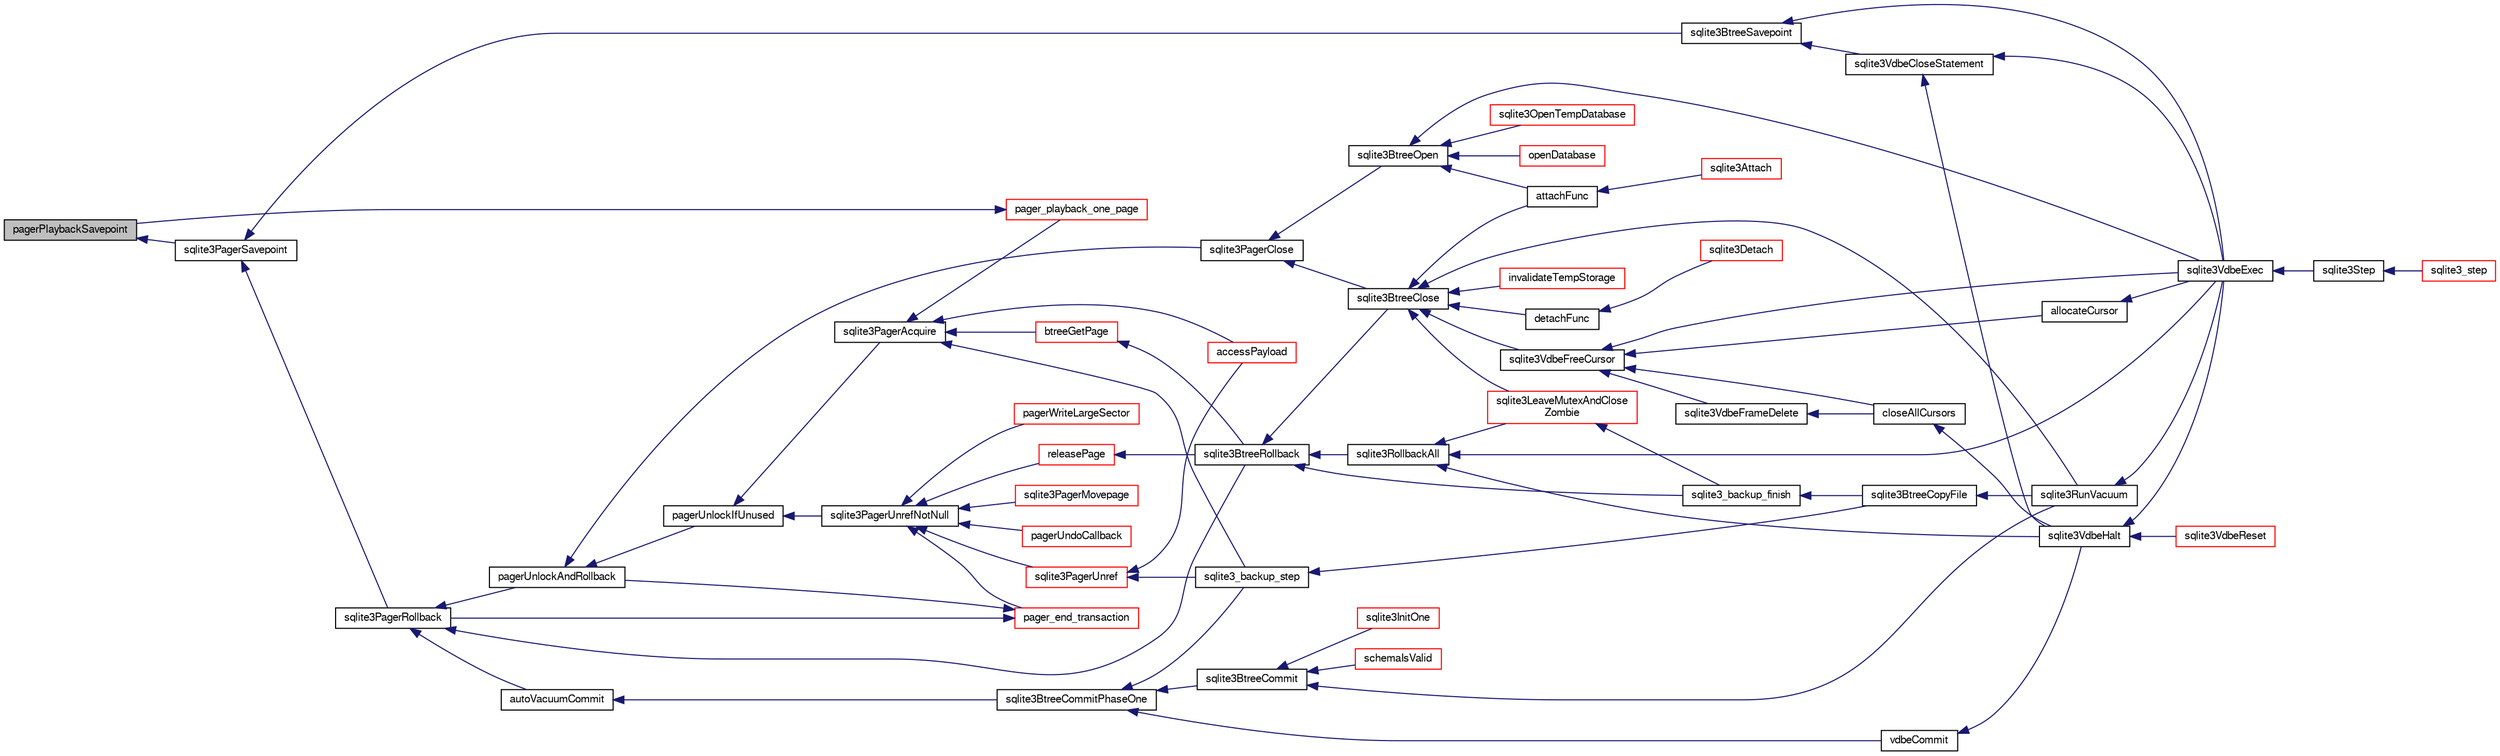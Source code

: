 digraph "pagerPlaybackSavepoint"
{
  edge [fontname="FreeSans",fontsize="10",labelfontname="FreeSans",labelfontsize="10"];
  node [fontname="FreeSans",fontsize="10",shape=record];
  rankdir="LR";
  Node203691 [label="pagerPlaybackSavepoint",height=0.2,width=0.4,color="black", fillcolor="grey75", style="filled", fontcolor="black"];
  Node203691 -> Node203692 [dir="back",color="midnightblue",fontsize="10",style="solid",fontname="FreeSans"];
  Node203692 [label="sqlite3PagerSavepoint",height=0.2,width=0.4,color="black", fillcolor="white", style="filled",URL="$sqlite3_8c.html#a8b5f1920b6a8b564a47e243868f2c8d4"];
  Node203692 -> Node203693 [dir="back",color="midnightblue",fontsize="10",style="solid",fontname="FreeSans"];
  Node203693 [label="sqlite3PagerRollback",height=0.2,width=0.4,color="black", fillcolor="white", style="filled",URL="$sqlite3_8c.html#afdd2ecbb97b7a716892ff6bd10c7dfd0"];
  Node203693 -> Node203694 [dir="back",color="midnightblue",fontsize="10",style="solid",fontname="FreeSans"];
  Node203694 [label="pagerUnlockAndRollback",height=0.2,width=0.4,color="black", fillcolor="white", style="filled",URL="$sqlite3_8c.html#a02d96b7bf62c3b13ba905d168914518c"];
  Node203694 -> Node203695 [dir="back",color="midnightblue",fontsize="10",style="solid",fontname="FreeSans"];
  Node203695 [label="sqlite3PagerClose",height=0.2,width=0.4,color="black", fillcolor="white", style="filled",URL="$sqlite3_8c.html#af94b1f96b60689fd09422cce2c85f53f"];
  Node203695 -> Node203696 [dir="back",color="midnightblue",fontsize="10",style="solid",fontname="FreeSans"];
  Node203696 [label="sqlite3BtreeOpen",height=0.2,width=0.4,color="black", fillcolor="white", style="filled",URL="$sqlite3_8c.html#a13dcb44dc34af6ce9d38de9c5aa975f9"];
  Node203696 -> Node203697 [dir="back",color="midnightblue",fontsize="10",style="solid",fontname="FreeSans"];
  Node203697 [label="sqlite3VdbeExec",height=0.2,width=0.4,color="black", fillcolor="white", style="filled",URL="$sqlite3_8c.html#a8ce40a614bdc56719c4d642b1e4dfb21"];
  Node203697 -> Node203698 [dir="back",color="midnightblue",fontsize="10",style="solid",fontname="FreeSans"];
  Node203698 [label="sqlite3Step",height=0.2,width=0.4,color="black", fillcolor="white", style="filled",URL="$sqlite3_8c.html#a3f2872e873e2758a4beedad1d5113554"];
  Node203698 -> Node203699 [dir="back",color="midnightblue",fontsize="10",style="solid",fontname="FreeSans"];
  Node203699 [label="sqlite3_step",height=0.2,width=0.4,color="red", fillcolor="white", style="filled",URL="$sqlite3_8h.html#ac1e491ce36b7471eb28387f7d3c74334"];
  Node203696 -> Node203725 [dir="back",color="midnightblue",fontsize="10",style="solid",fontname="FreeSans"];
  Node203725 [label="attachFunc",height=0.2,width=0.4,color="black", fillcolor="white", style="filled",URL="$sqlite3_8c.html#a69cb751a7da501b9a0aa37e0d7c3eaf7"];
  Node203725 -> Node203726 [dir="back",color="midnightblue",fontsize="10",style="solid",fontname="FreeSans"];
  Node203726 [label="sqlite3Attach",height=0.2,width=0.4,color="red", fillcolor="white", style="filled",URL="$sqlite3_8c.html#ae0907fe0b43cc1b4c7e6a16213e8546f"];
  Node203696 -> Node203958 [dir="back",color="midnightblue",fontsize="10",style="solid",fontname="FreeSans"];
  Node203958 [label="sqlite3OpenTempDatabase",height=0.2,width=0.4,color="red", fillcolor="white", style="filled",URL="$sqlite3_8c.html#aaf3088380b731428b72d3b5777f93755"];
  Node203696 -> Node203932 [dir="back",color="midnightblue",fontsize="10",style="solid",fontname="FreeSans"];
  Node203932 [label="openDatabase",height=0.2,width=0.4,color="red", fillcolor="white", style="filled",URL="$sqlite3_8c.html#a6a9c3bc3a64234e863413f41db473758"];
  Node203695 -> Node203963 [dir="back",color="midnightblue",fontsize="10",style="solid",fontname="FreeSans"];
  Node203963 [label="sqlite3BtreeClose",height=0.2,width=0.4,color="black", fillcolor="white", style="filled",URL="$sqlite3_8c.html#a729b65009b66a99200496b09c124df01"];
  Node203963 -> Node203964 [dir="back",color="midnightblue",fontsize="10",style="solid",fontname="FreeSans"];
  Node203964 [label="sqlite3VdbeFreeCursor",height=0.2,width=0.4,color="black", fillcolor="white", style="filled",URL="$sqlite3_8c.html#a0f9084083e1d0639708934630f33d6ef"];
  Node203964 -> Node203965 [dir="back",color="midnightblue",fontsize="10",style="solid",fontname="FreeSans"];
  Node203965 [label="sqlite3VdbeFrameDelete",height=0.2,width=0.4,color="black", fillcolor="white", style="filled",URL="$sqlite3_8c.html#adb3773fdfb1685857e28891f76365900"];
  Node203965 -> Node203966 [dir="back",color="midnightblue",fontsize="10",style="solid",fontname="FreeSans"];
  Node203966 [label="closeAllCursors",height=0.2,width=0.4,color="black", fillcolor="white", style="filled",URL="$sqlite3_8c.html#af1ac189735864dd6989a8c5af4557547"];
  Node203966 -> Node203916 [dir="back",color="midnightblue",fontsize="10",style="solid",fontname="FreeSans"];
  Node203916 [label="sqlite3VdbeHalt",height=0.2,width=0.4,color="black", fillcolor="white", style="filled",URL="$sqlite3_8c.html#a8d1d99703d999190fbc35ecc981cb709"];
  Node203916 -> Node203917 [dir="back",color="midnightblue",fontsize="10",style="solid",fontname="FreeSans"];
  Node203917 [label="sqlite3VdbeReset",height=0.2,width=0.4,color="red", fillcolor="white", style="filled",URL="$sqlite3_8c.html#a315a913742f7267f90d46d41446353b1"];
  Node203916 -> Node203697 [dir="back",color="midnightblue",fontsize="10",style="solid",fontname="FreeSans"];
  Node203964 -> Node203966 [dir="back",color="midnightblue",fontsize="10",style="solid",fontname="FreeSans"];
  Node203964 -> Node203967 [dir="back",color="midnightblue",fontsize="10",style="solid",fontname="FreeSans"];
  Node203967 [label="allocateCursor",height=0.2,width=0.4,color="black", fillcolor="white", style="filled",URL="$sqlite3_8c.html#a5083c054ea81802294e539b00a57aad4"];
  Node203967 -> Node203697 [dir="back",color="midnightblue",fontsize="10",style="solid",fontname="FreeSans"];
  Node203964 -> Node203697 [dir="back",color="midnightblue",fontsize="10",style="solid",fontname="FreeSans"];
  Node203963 -> Node203725 [dir="back",color="midnightblue",fontsize="10",style="solid",fontname="FreeSans"];
  Node203963 -> Node203912 [dir="back",color="midnightblue",fontsize="10",style="solid",fontname="FreeSans"];
  Node203912 [label="detachFunc",height=0.2,width=0.4,color="black", fillcolor="white", style="filled",URL="$sqlite3_8c.html#a2b3dd04cb87abd088926ab0082a60b77"];
  Node203912 -> Node203769 [dir="back",color="midnightblue",fontsize="10",style="solid",fontname="FreeSans"];
  Node203769 [label="sqlite3Detach",height=0.2,width=0.4,color="red", fillcolor="white", style="filled",URL="$sqlite3_8c.html#ab1a5a0b01c7560aef5e0b8603a68747d"];
  Node203963 -> Node203913 [dir="back",color="midnightblue",fontsize="10",style="solid",fontname="FreeSans"];
  Node203913 [label="invalidateTempStorage",height=0.2,width=0.4,color="red", fillcolor="white", style="filled",URL="$sqlite3_8c.html#a759777a1eb3c3e96a5af94932b39e69a"];
  Node203963 -> Node203883 [dir="back",color="midnightblue",fontsize="10",style="solid",fontname="FreeSans"];
  Node203883 [label="sqlite3RunVacuum",height=0.2,width=0.4,color="black", fillcolor="white", style="filled",URL="$sqlite3_8c.html#a5e83ddc7b3e7e8e79ad5d1fc92de1d2f"];
  Node203883 -> Node203697 [dir="back",color="midnightblue",fontsize="10",style="solid",fontname="FreeSans"];
  Node203963 -> Node203926 [dir="back",color="midnightblue",fontsize="10",style="solid",fontname="FreeSans"];
  Node203926 [label="sqlite3LeaveMutexAndClose\lZombie",height=0.2,width=0.4,color="red", fillcolor="white", style="filled",URL="$sqlite3_8c.html#afe3a37c29dcb0fe9fc15fe07a3976f59"];
  Node203926 -> Node203927 [dir="back",color="midnightblue",fontsize="10",style="solid",fontname="FreeSans"];
  Node203927 [label="sqlite3_backup_finish",height=0.2,width=0.4,color="black", fillcolor="white", style="filled",URL="$sqlite3_8h.html#a176857dd58d99be53b6d7305533e0048"];
  Node203927 -> Node203911 [dir="back",color="midnightblue",fontsize="10",style="solid",fontname="FreeSans"];
  Node203911 [label="sqlite3BtreeCopyFile",height=0.2,width=0.4,color="black", fillcolor="white", style="filled",URL="$sqlite3_8c.html#a4d9e19a79f0d5c1dfcef0bd137ae83f9"];
  Node203911 -> Node203883 [dir="back",color="midnightblue",fontsize="10",style="solid",fontname="FreeSans"];
  Node203694 -> Node203968 [dir="back",color="midnightblue",fontsize="10",style="solid",fontname="FreeSans"];
  Node203968 [label="pagerUnlockIfUnused",height=0.2,width=0.4,color="black", fillcolor="white", style="filled",URL="$sqlite3_8c.html#abf547f4276efb6f10262f7fde1e4d065"];
  Node203968 -> Node203969 [dir="back",color="midnightblue",fontsize="10",style="solid",fontname="FreeSans"];
  Node203969 [label="sqlite3PagerAcquire",height=0.2,width=0.4,color="black", fillcolor="white", style="filled",URL="$sqlite3_8c.html#a22a53daafd2bd778cda390312651f994"];
  Node203969 -> Node203970 [dir="back",color="midnightblue",fontsize="10",style="solid",fontname="FreeSans"];
  Node203970 [label="pager_playback_one_page",height=0.2,width=0.4,color="red", fillcolor="white", style="filled",URL="$sqlite3_8c.html#adfca1dee9939482792fe2b4ed982d00e"];
  Node203970 -> Node203691 [dir="back",color="midnightblue",fontsize="10",style="solid",fontname="FreeSans"];
  Node203969 -> Node203977 [dir="back",color="midnightblue",fontsize="10",style="solid",fontname="FreeSans"];
  Node203977 [label="btreeGetPage",height=0.2,width=0.4,color="red", fillcolor="white", style="filled",URL="$sqlite3_8c.html#ac59679e30ceb0190614fbd19a7feb6de"];
  Node203977 -> Node204016 [dir="back",color="midnightblue",fontsize="10",style="solid",fontname="FreeSans"];
  Node204016 [label="sqlite3BtreeRollback",height=0.2,width=0.4,color="black", fillcolor="white", style="filled",URL="$sqlite3_8c.html#a317473acdafdd688385c8954f09de186"];
  Node204016 -> Node203963 [dir="back",color="midnightblue",fontsize="10",style="solid",fontname="FreeSans"];
  Node204016 -> Node203927 [dir="back",color="midnightblue",fontsize="10",style="solid",fontname="FreeSans"];
  Node204016 -> Node203915 [dir="back",color="midnightblue",fontsize="10",style="solid",fontname="FreeSans"];
  Node203915 [label="sqlite3RollbackAll",height=0.2,width=0.4,color="black", fillcolor="white", style="filled",URL="$sqlite3_8c.html#ad902dd388d73208539f557962e3fe6bb"];
  Node203915 -> Node203916 [dir="back",color="midnightblue",fontsize="10",style="solid",fontname="FreeSans"];
  Node203915 -> Node203697 [dir="back",color="midnightblue",fontsize="10",style="solid",fontname="FreeSans"];
  Node203915 -> Node203926 [dir="back",color="midnightblue",fontsize="10",style="solid",fontname="FreeSans"];
  Node203969 -> Node204018 [dir="back",color="midnightblue",fontsize="10",style="solid",fontname="FreeSans"];
  Node204018 [label="accessPayload",height=0.2,width=0.4,color="red", fillcolor="white", style="filled",URL="$sqlite3_8c.html#acf70e6d3cb6afd54d677b3dffb6959d2"];
  Node203969 -> Node203910 [dir="back",color="midnightblue",fontsize="10",style="solid",fontname="FreeSans"];
  Node203910 [label="sqlite3_backup_step",height=0.2,width=0.4,color="black", fillcolor="white", style="filled",URL="$sqlite3_8h.html#a1699b75e98d082eebc465a9e64c35269"];
  Node203910 -> Node203911 [dir="back",color="midnightblue",fontsize="10",style="solid",fontname="FreeSans"];
  Node203968 -> Node204037 [dir="back",color="midnightblue",fontsize="10",style="solid",fontname="FreeSans"];
  Node204037 [label="sqlite3PagerUnrefNotNull",height=0.2,width=0.4,color="black", fillcolor="white", style="filled",URL="$sqlite3_8c.html#a4b314f96f09f5c68c94672e420e31ab9"];
  Node204037 -> Node204038 [dir="back",color="midnightblue",fontsize="10",style="solid",fontname="FreeSans"];
  Node204038 [label="pager_end_transaction",height=0.2,width=0.4,color="red", fillcolor="white", style="filled",URL="$sqlite3_8c.html#a0814e2cfab386b1e3ba74528870339fe"];
  Node204038 -> Node203694 [dir="back",color="midnightblue",fontsize="10",style="solid",fontname="FreeSans"];
  Node204038 -> Node203693 [dir="back",color="midnightblue",fontsize="10",style="solid",fontname="FreeSans"];
  Node204037 -> Node204041 [dir="back",color="midnightblue",fontsize="10",style="solid",fontname="FreeSans"];
  Node204041 [label="pagerUndoCallback",height=0.2,width=0.4,color="red", fillcolor="white", style="filled",URL="$sqlite3_8c.html#aca578b7eaed97dbbc2219eb67e1de24f"];
  Node204037 -> Node204043 [dir="back",color="midnightblue",fontsize="10",style="solid",fontname="FreeSans"];
  Node204043 [label="sqlite3PagerUnref",height=0.2,width=0.4,color="red", fillcolor="white", style="filled",URL="$sqlite3_8c.html#aa9d040b7f24a8a5d99bf96863b52cd15"];
  Node204043 -> Node204018 [dir="back",color="midnightblue",fontsize="10",style="solid",fontname="FreeSans"];
  Node204043 -> Node203910 [dir="back",color="midnightblue",fontsize="10",style="solid",fontname="FreeSans"];
  Node204037 -> Node204060 [dir="back",color="midnightblue",fontsize="10",style="solid",fontname="FreeSans"];
  Node204060 [label="pagerWriteLargeSector",height=0.2,width=0.4,color="red", fillcolor="white", style="filled",URL="$sqlite3_8c.html#a06334f0cc1c2dc95ffe29c2359928b92"];
  Node204037 -> Node204062 [dir="back",color="midnightblue",fontsize="10",style="solid",fontname="FreeSans"];
  Node204062 [label="sqlite3PagerMovepage",height=0.2,width=0.4,color="red", fillcolor="white", style="filled",URL="$sqlite3_8c.html#a8cdedc7a185709301f12c4d7b305aa1e"];
  Node204037 -> Node204069 [dir="back",color="midnightblue",fontsize="10",style="solid",fontname="FreeSans"];
  Node204069 [label="releasePage",height=0.2,width=0.4,color="red", fillcolor="white", style="filled",URL="$sqlite3_8c.html#a92c6fb14f9bcf117440c35116c26d6c4"];
  Node204069 -> Node204016 [dir="back",color="midnightblue",fontsize="10",style="solid",fontname="FreeSans"];
  Node203693 -> Node204010 [dir="back",color="midnightblue",fontsize="10",style="solid",fontname="FreeSans"];
  Node204010 [label="autoVacuumCommit",height=0.2,width=0.4,color="black", fillcolor="white", style="filled",URL="$sqlite3_8c.html#a809d22c6311135ae3048adf41febaef0"];
  Node204010 -> Node204011 [dir="back",color="midnightblue",fontsize="10",style="solid",fontname="FreeSans"];
  Node204011 [label="sqlite3BtreeCommitPhaseOne",height=0.2,width=0.4,color="black", fillcolor="white", style="filled",URL="$sqlite3_8c.html#ae266cba101e64ad99a166f237532e262"];
  Node204011 -> Node204012 [dir="back",color="midnightblue",fontsize="10",style="solid",fontname="FreeSans"];
  Node204012 [label="sqlite3BtreeCommit",height=0.2,width=0.4,color="black", fillcolor="white", style="filled",URL="$sqlite3_8c.html#a8e56ab314556935f9f73080147d26419"];
  Node204012 -> Node203723 [dir="back",color="midnightblue",fontsize="10",style="solid",fontname="FreeSans"];
  Node203723 [label="sqlite3InitOne",height=0.2,width=0.4,color="red", fillcolor="white", style="filled",URL="$sqlite3_8c.html#ac4318b25df65269906b0379251fe9b85"];
  Node204012 -> Node203908 [dir="back",color="midnightblue",fontsize="10",style="solid",fontname="FreeSans"];
  Node203908 [label="schemaIsValid",height=0.2,width=0.4,color="red", fillcolor="white", style="filled",URL="$sqlite3_8c.html#a7c466fe28e7ca6f46b8bf72c46d9738d"];
  Node204012 -> Node203883 [dir="back",color="midnightblue",fontsize="10",style="solid",fontname="FreeSans"];
  Node204011 -> Node203910 [dir="back",color="midnightblue",fontsize="10",style="solid",fontname="FreeSans"];
  Node204011 -> Node204013 [dir="back",color="midnightblue",fontsize="10",style="solid",fontname="FreeSans"];
  Node204013 [label="vdbeCommit",height=0.2,width=0.4,color="black", fillcolor="white", style="filled",URL="$sqlite3_8c.html#a5d7f1e0625451b987728f600cfe1b92d"];
  Node204013 -> Node203916 [dir="back",color="midnightblue",fontsize="10",style="solid",fontname="FreeSans"];
  Node203693 -> Node204016 [dir="back",color="midnightblue",fontsize="10",style="solid",fontname="FreeSans"];
  Node203692 -> Node204065 [dir="back",color="midnightblue",fontsize="10",style="solid",fontname="FreeSans"];
  Node204065 [label="sqlite3BtreeSavepoint",height=0.2,width=0.4,color="black", fillcolor="white", style="filled",URL="$sqlite3_8c.html#a4580edf7e5192abf64317a3931972115"];
  Node204065 -> Node204066 [dir="back",color="midnightblue",fontsize="10",style="solid",fontname="FreeSans"];
  Node204066 [label="sqlite3VdbeCloseStatement",height=0.2,width=0.4,color="black", fillcolor="white", style="filled",URL="$sqlite3_8c.html#a4c26892e24ee00a0b5ba3bdeaf2d36fa"];
  Node204066 -> Node203916 [dir="back",color="midnightblue",fontsize="10",style="solid",fontname="FreeSans"];
  Node204066 -> Node203697 [dir="back",color="midnightblue",fontsize="10",style="solid",fontname="FreeSans"];
  Node204065 -> Node203697 [dir="back",color="midnightblue",fontsize="10",style="solid",fontname="FreeSans"];
}

